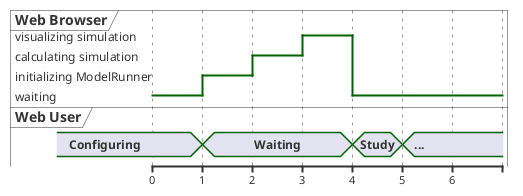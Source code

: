 @startuml
robust "Web Browser" as JS
concise "Web User" as WU


WU is Configuring
@0
 JS is waiting
@1
 WU is Waiting
 JS is "initializing ModelRunner"
@2
 JS is "calculating simulation"
@3
 JS is "visualizing simulation"
@4
 JS is waiting
 WU is Study
@5
 WU is "..."
@6
@enduml